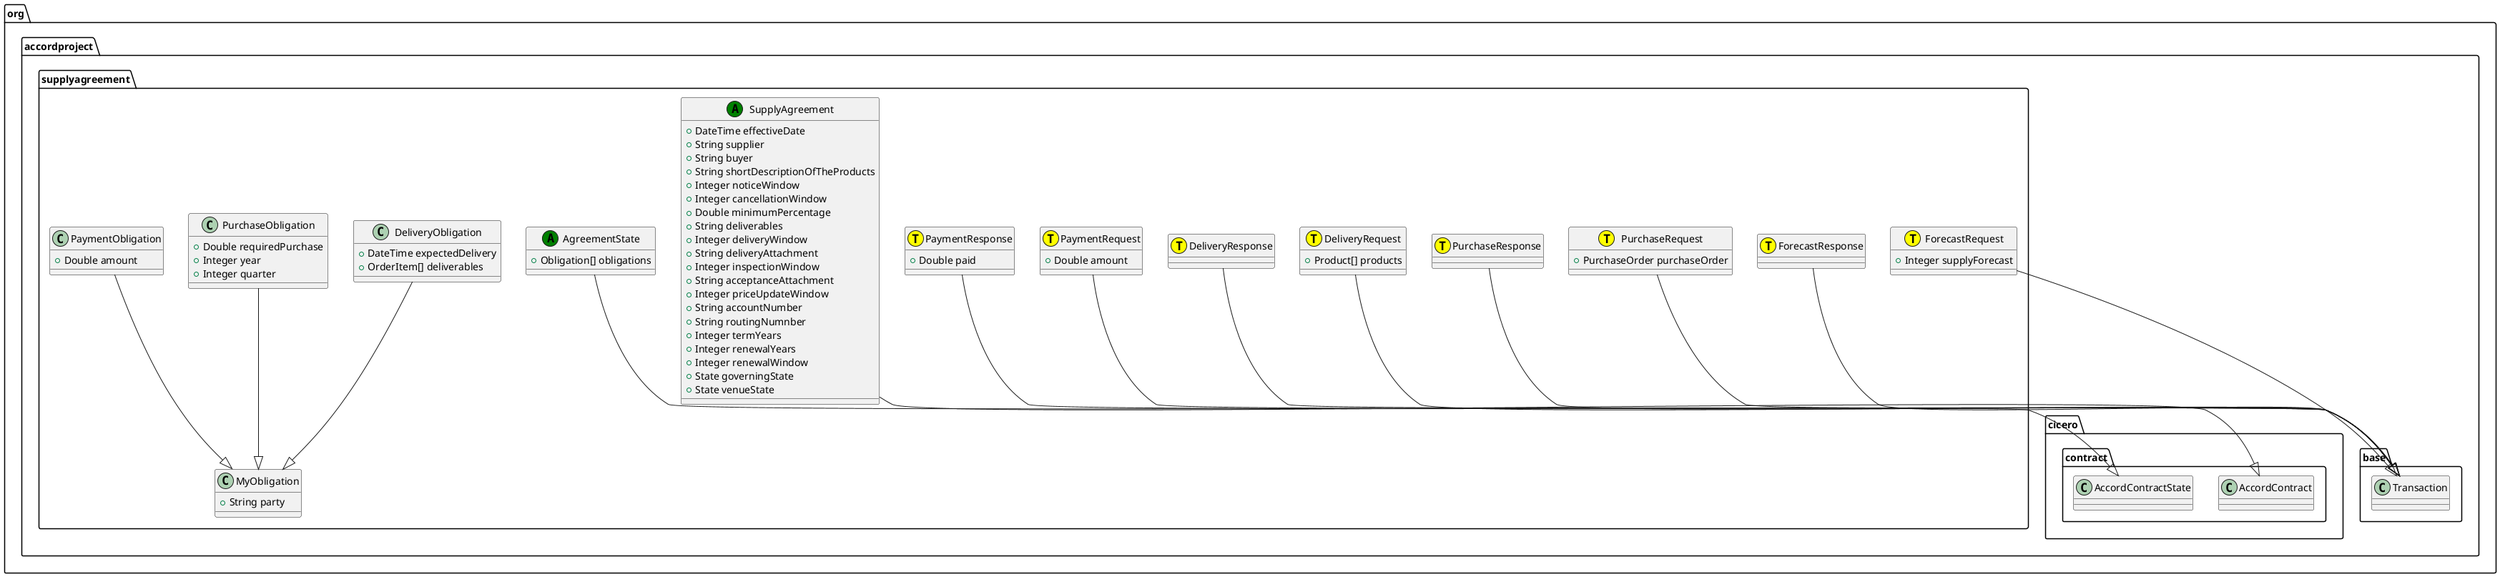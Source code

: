 @startuml
class org.accordproject.supplyagreement.SupplyAgreement << (A,green) >> {
   + DateTime effectiveDate
   + String supplier
   + String buyer
   + String shortDescriptionOfTheProducts
   + Integer noticeWindow
   + Integer cancellationWindow
   + Double minimumPercentage
   + String deliverables
   + Integer deliveryWindow
   + String deliveryAttachment
   + Integer inspectionWindow
   + String acceptanceAttachment
   + Integer priceUpdateWindow
   + String accountNumber
   + String routingNumnber
   + Integer termYears
   + Integer renewalYears
   + Integer renewalWindow
   + State governingState
   + State venueState
}
org.accordproject.supplyagreement.SupplyAgreement --|> org.accordproject.cicero.contract.AccordContract
class org.accordproject.supplyagreement.MyObligation {
   + String party
}
class org.accordproject.supplyagreement.DeliveryObligation {
   + DateTime expectedDelivery
   + OrderItem[] deliverables
}
org.accordproject.supplyagreement.DeliveryObligation --|> org.accordproject.supplyagreement.MyObligation
class org.accordproject.supplyagreement.PurchaseObligation {
   + Double requiredPurchase
   + Integer year
   + Integer quarter
}
org.accordproject.supplyagreement.PurchaseObligation --|> org.accordproject.supplyagreement.MyObligation
class org.accordproject.supplyagreement.PaymentObligation {
   + Double amount
}
org.accordproject.supplyagreement.PaymentObligation --|> org.accordproject.supplyagreement.MyObligation
class org.accordproject.supplyagreement.AgreementState << (A,green) >> {
   + Obligation[] obligations
}
org.accordproject.supplyagreement.AgreementState --|> org.accordproject.cicero.contract.AccordContractState
class org.accordproject.supplyagreement.ForecastRequest << (T,yellow) >> {
   + Integer supplyForecast
}
org.accordproject.supplyagreement.ForecastRequest --|> org.accordproject.base.Transaction
class org.accordproject.supplyagreement.ForecastResponse << (T,yellow) >> {
}
org.accordproject.supplyagreement.ForecastResponse --|> org.accordproject.base.Transaction
class org.accordproject.supplyagreement.PurchaseRequest << (T,yellow) >> {
   + PurchaseOrder purchaseOrder
}
org.accordproject.supplyagreement.PurchaseRequest --|> org.accordproject.base.Transaction
class org.accordproject.supplyagreement.PurchaseResponse << (T,yellow) >> {
}
org.accordproject.supplyagreement.PurchaseResponse --|> org.accordproject.base.Transaction
class org.accordproject.supplyagreement.DeliveryRequest << (T,yellow) >> {
   + Product[] products
}
org.accordproject.supplyagreement.DeliveryRequest --|> org.accordproject.base.Transaction
class org.accordproject.supplyagreement.DeliveryResponse << (T,yellow) >> {
}
org.accordproject.supplyagreement.DeliveryResponse --|> org.accordproject.base.Transaction
class org.accordproject.supplyagreement.PaymentRequest << (T,yellow) >> {
   + Double amount
}
org.accordproject.supplyagreement.PaymentRequest --|> org.accordproject.base.Transaction
class org.accordproject.supplyagreement.PaymentResponse << (T,yellow) >> {
   + Double paid
}
org.accordproject.supplyagreement.PaymentResponse --|> org.accordproject.base.Transaction
@enduml
